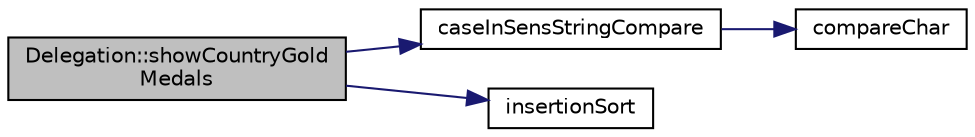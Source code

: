 digraph "Delegation::showCountryGoldMedals"
{
 // LATEX_PDF_SIZE
  edge [fontname="Helvetica",fontsize="10",labelfontname="Helvetica",labelfontsize="10"];
  node [fontname="Helvetica",fontsize="10",shape=record];
  rankdir="LR";
  Node1 [label="Delegation::showCountryGold\lMedals",height=0.2,width=0.4,color="black", fillcolor="grey75", style="filled", fontcolor="black",tooltip=" "];
  Node1 -> Node2 [color="midnightblue",fontsize="10",style="solid",fontname="Helvetica"];
  Node2 [label="caseInSensStringCompare",height=0.2,width=0.4,color="black", fillcolor="white", style="filled",URL="$auxiliar_8cpp.html#a4890a645331544526f84c3ad8c9f2511",tooltip=" "];
  Node2 -> Node3 [color="midnightblue",fontsize="10",style="solid",fontname="Helvetica"];
  Node3 [label="compareChar",height=0.2,width=0.4,color="black", fillcolor="white", style="filled",URL="$auxiliar_8cpp.html#adcc77be036737d8d11d61efd5e4c5310",tooltip=" "];
  Node1 -> Node4 [color="midnightblue",fontsize="10",style="solid",fontname="Helvetica"];
  Node4 [label="insertionSort",height=0.2,width=0.4,color="black", fillcolor="white", style="filled",URL="$auxiliar_8h.html#a2d750432a373f9dab8039bef160b71a0",tooltip=" "];
}
